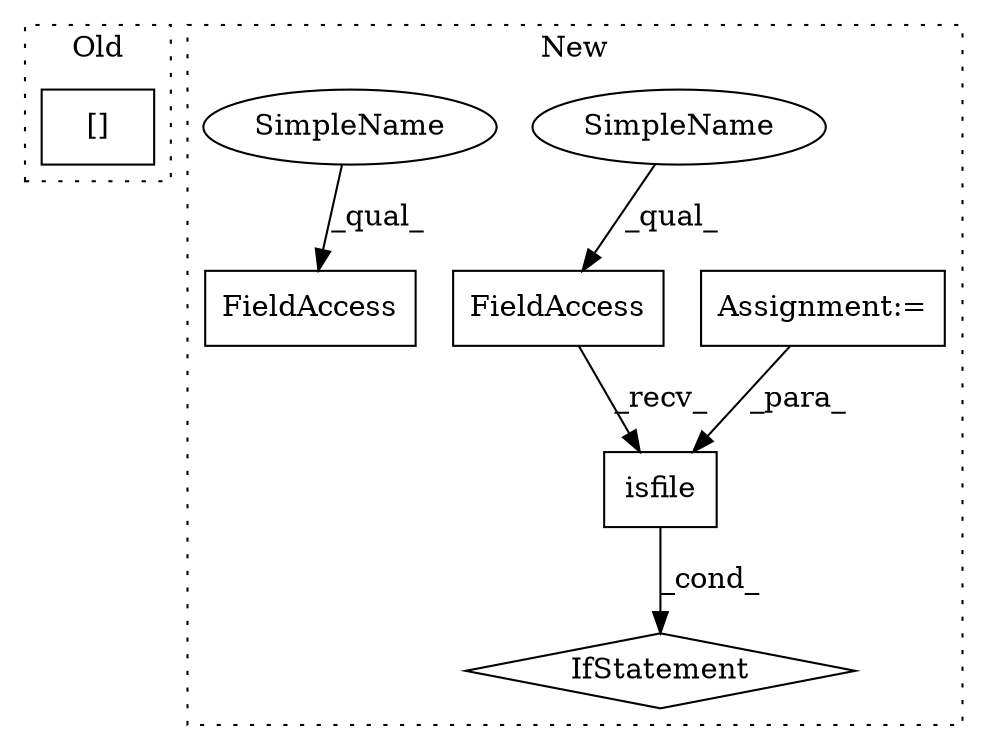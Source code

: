 digraph G {
subgraph cluster0 {
1 [label="[]" a="2" s="10962,10974" l="4,1" shape="box"];
label = "Old";
style="dotted";
}
subgraph cluster1 {
2 [label="isfile" a="32" s="11649,11664" l="7,1" shape="box"];
3 [label="FieldAccess" a="22" s="11641" l="7" shape="box"];
4 [label="IfStatement" a="25" s="11637,11728" l="4,2" shape="diamond"];
5 [label="Assignment:=" a="7" s="10474" l="1" shape="box"];
6 [label="FieldAccess" a="22" s="11700" l="7" shape="box"];
7 [label="SimpleName" a="42" s="11641" l="2" shape="ellipse"];
8 [label="SimpleName" a="42" s="11700" l="2" shape="ellipse"];
label = "New";
style="dotted";
}
2 -> 4 [label="_cond_"];
3 -> 2 [label="_recv_"];
5 -> 2 [label="_para_"];
7 -> 3 [label="_qual_"];
8 -> 6 [label="_qual_"];
}